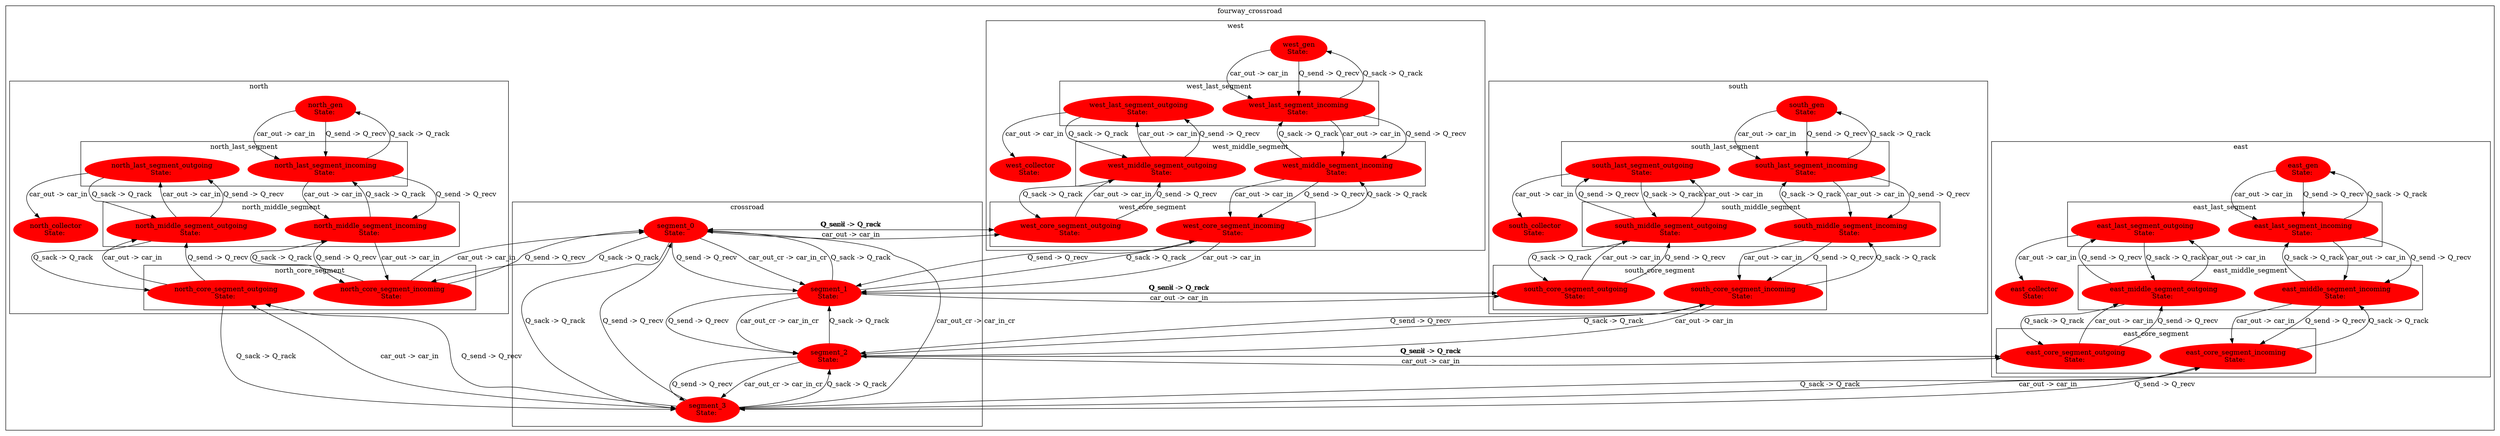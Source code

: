 digraph G {
  subgraph "clusterfourway_crossroad" {
  label = "fourway_crossroad"
  color=black
  subgraph "clusterfourway_crossroad.north" {
  label = "north"
  color=black
  "fourway_crossroad.north.north_gen" [
    label = "north_gen\nState: "
    color="red"
    style=filled
]
  "fourway_crossroad.north.north_collector" [
    label = "north_collector\nState: "
    color="red"
    style=filled
]
  subgraph "clusterfourway_crossroad.north.north_last_segment" {
  label = "north_last_segment"
  color=black
  "fourway_crossroad.north.north_last_segment.north_last_segment_incoming" [
    label = "north_last_segment_incoming\nState: "
    color="red"
    style=filled
]
  "fourway_crossroad.north.north_last_segment.north_last_segment_outgoing" [
    label = "north_last_segment_outgoing\nState: "
    color="red"
    style=filled
]
  }
  subgraph "clusterfourway_crossroad.north.north_middle_segment" {
  label = "north_middle_segment"
  color=black
  "fourway_crossroad.north.north_middle_segment.north_middle_segment_incoming" [
    label = "north_middle_segment_incoming\nState: "
    color="red"
    style=filled
]
  "fourway_crossroad.north.north_middle_segment.north_middle_segment_outgoing" [
    label = "north_middle_segment_outgoing\nState: "
    color="red"
    style=filled
]
  }
  subgraph "clusterfourway_crossroad.north.north_core_segment" {
  label = "north_core_segment"
  color=black
  "fourway_crossroad.north.north_core_segment.north_core_segment_incoming" [
    label = "north_core_segment_incoming\nState: "
    color="red"
    style=filled
]
  "fourway_crossroad.north.north_core_segment.north_core_segment_outgoing" [
    label = "north_core_segment_outgoing\nState: "
    color="red"
    style=filled
]
  }
  }
  subgraph "clusterfourway_crossroad.east" {
  label = "east"
  color=black
  "fourway_crossroad.east.east_gen" [
    label = "east_gen\nState: "
    color="red"
    style=filled
]
  "fourway_crossroad.east.east_collector" [
    label = "east_collector\nState: "
    color="red"
    style=filled
]
  subgraph "clusterfourway_crossroad.east.east_last_segment" {
  label = "east_last_segment"
  color=black
  "fourway_crossroad.east.east_last_segment.east_last_segment_incoming" [
    label = "east_last_segment_incoming\nState: "
    color="red"
    style=filled
]
  "fourway_crossroad.east.east_last_segment.east_last_segment_outgoing" [
    label = "east_last_segment_outgoing\nState: "
    color="red"
    style=filled
]
  }
  subgraph "clusterfourway_crossroad.east.east_middle_segment" {
  label = "east_middle_segment"
  color=black
  "fourway_crossroad.east.east_middle_segment.east_middle_segment_incoming" [
    label = "east_middle_segment_incoming\nState: "
    color="red"
    style=filled
]
  "fourway_crossroad.east.east_middle_segment.east_middle_segment_outgoing" [
    label = "east_middle_segment_outgoing\nState: "
    color="red"
    style=filled
]
  }
  subgraph "clusterfourway_crossroad.east.east_core_segment" {
  label = "east_core_segment"
  color=black
  "fourway_crossroad.east.east_core_segment.east_core_segment_incoming" [
    label = "east_core_segment_incoming\nState: "
    color="red"
    style=filled
]
  "fourway_crossroad.east.east_core_segment.east_core_segment_outgoing" [
    label = "east_core_segment_outgoing\nState: "
    color="red"
    style=filled
]
  }
  }
  subgraph "clusterfourway_crossroad.south" {
  label = "south"
  color=black
  "fourway_crossroad.south.south_gen" [
    label = "south_gen\nState: "
    color="red"
    style=filled
]
  "fourway_crossroad.south.south_collector" [
    label = "south_collector\nState: "
    color="red"
    style=filled
]
  subgraph "clusterfourway_crossroad.south.south_last_segment" {
  label = "south_last_segment"
  color=black
  "fourway_crossroad.south.south_last_segment.south_last_segment_incoming" [
    label = "south_last_segment_incoming\nState: "
    color="red"
    style=filled
]
  "fourway_crossroad.south.south_last_segment.south_last_segment_outgoing" [
    label = "south_last_segment_outgoing\nState: "
    color="red"
    style=filled
]
  }
  subgraph "clusterfourway_crossroad.south.south_middle_segment" {
  label = "south_middle_segment"
  color=black
  "fourway_crossroad.south.south_middle_segment.south_middle_segment_incoming" [
    label = "south_middle_segment_incoming\nState: "
    color="red"
    style=filled
]
  "fourway_crossroad.south.south_middle_segment.south_middle_segment_outgoing" [
    label = "south_middle_segment_outgoing\nState: "
    color="red"
    style=filled
]
  }
  subgraph "clusterfourway_crossroad.south.south_core_segment" {
  label = "south_core_segment"
  color=black
  "fourway_crossroad.south.south_core_segment.south_core_segment_incoming" [
    label = "south_core_segment_incoming\nState: "
    color="red"
    style=filled
]
  "fourway_crossroad.south.south_core_segment.south_core_segment_outgoing" [
    label = "south_core_segment_outgoing\nState: "
    color="red"
    style=filled
]
  }
  }
  subgraph "clusterfourway_crossroad.west" {
  label = "west"
  color=black
  "fourway_crossroad.west.west_gen" [
    label = "west_gen\nState: "
    color="red"
    style=filled
]
  "fourway_crossroad.west.west_collector" [
    label = "west_collector\nState: "
    color="red"
    style=filled
]
  subgraph "clusterfourway_crossroad.west.west_last_segment" {
  label = "west_last_segment"
  color=black
  "fourway_crossroad.west.west_last_segment.west_last_segment_incoming" [
    label = "west_last_segment_incoming\nState: "
    color="red"
    style=filled
]
  "fourway_crossroad.west.west_last_segment.west_last_segment_outgoing" [
    label = "west_last_segment_outgoing\nState: "
    color="red"
    style=filled
]
  }
  subgraph "clusterfourway_crossroad.west.west_middle_segment" {
  label = "west_middle_segment"
  color=black
  "fourway_crossroad.west.west_middle_segment.west_middle_segment_incoming" [
    label = "west_middle_segment_incoming\nState: "
    color="red"
    style=filled
]
  "fourway_crossroad.west.west_middle_segment.west_middle_segment_outgoing" [
    label = "west_middle_segment_outgoing\nState: "
    color="red"
    style=filled
]
  }
  subgraph "clusterfourway_crossroad.west.west_core_segment" {
  label = "west_core_segment"
  color=black
  "fourway_crossroad.west.west_core_segment.west_core_segment_incoming" [
    label = "west_core_segment_incoming\nState: "
    color="red"
    style=filled
]
  "fourway_crossroad.west.west_core_segment.west_core_segment_outgoing" [
    label = "west_core_segment_outgoing\nState: "
    color="red"
    style=filled
]
  }
  }
  subgraph "clusterfourway_crossroad.crossroad" {
  label = "crossroad"
  color=black
  "fourway_crossroad.crossroad.segment_0" [
    label = "segment_0\nState: "
    color="red"
    style=filled
]
  "fourway_crossroad.crossroad.segment_1" [
    label = "segment_1\nState: "
    color="red"
    style=filled
]
  "fourway_crossroad.crossroad.segment_2" [
    label = "segment_2\nState: "
    color="red"
    style=filled
]
  "fourway_crossroad.crossroad.segment_3" [
    label = "segment_3\nState: "
    color="red"
    style=filled
]
  }
  }
  "fourway_crossroad.north.north_gen" -> "fourway_crossroad.north.north_last_segment.north_last_segment_incoming" [label="car_out -> car_in"];
  "fourway_crossroad.north.north_gen" -> "fourway_crossroad.north.north_last_segment.north_last_segment_incoming" [label="Q_send -> Q_recv"];
  "fourway_crossroad.east.east_gen" -> "fourway_crossroad.east.east_last_segment.east_last_segment_incoming" [label="car_out -> car_in"];
  "fourway_crossroad.east.east_gen" -> "fourway_crossroad.east.east_last_segment.east_last_segment_incoming" [label="Q_send -> Q_recv"];
  "fourway_crossroad.south.south_gen" -> "fourway_crossroad.south.south_last_segment.south_last_segment_incoming" [label="car_out -> car_in"];
  "fourway_crossroad.south.south_gen" -> "fourway_crossroad.south.south_last_segment.south_last_segment_incoming" [label="Q_send -> Q_recv"];
  "fourway_crossroad.west.west_gen" -> "fourway_crossroad.west.west_last_segment.west_last_segment_incoming" [label="car_out -> car_in"];
  "fourway_crossroad.west.west_gen" -> "fourway_crossroad.west.west_last_segment.west_last_segment_incoming" [label="Q_send -> Q_recv"];
  "fourway_crossroad.crossroad.segment_0" -> "fourway_crossroad.west.west_core_segment.west_core_segment_outgoing" [label="car_out -> car_in"];
  "fourway_crossroad.crossroad.segment_0" -> "fourway_crossroad.crossroad.segment_1" [label="Q_send -> Q_recv"];
  "fourway_crossroad.crossroad.segment_0" -> "fourway_crossroad.west.west_core_segment.west_core_segment_outgoing" [label="Q_send -> Q_recv"];
  "fourway_crossroad.crossroad.segment_0" -> "fourway_crossroad.crossroad.segment_3" [label="Q_sack -> Q_rack"];
  "fourway_crossroad.crossroad.segment_0" -> "fourway_crossroad.north.north_core_segment.north_core_segment_incoming" [label="Q_sack -> Q_rack"];
  "fourway_crossroad.crossroad.segment_0" -> "fourway_crossroad.crossroad.segment_1" [label="car_out_cr -> car_in_cr"];
  "fourway_crossroad.crossroad.segment_1" -> "fourway_crossroad.south.south_core_segment.south_core_segment_outgoing" [label="car_out -> car_in"];
  "fourway_crossroad.crossroad.segment_1" -> "fourway_crossroad.crossroad.segment_2" [label="Q_send -> Q_recv"];
  "fourway_crossroad.crossroad.segment_1" -> "fourway_crossroad.south.south_core_segment.south_core_segment_outgoing" [label="Q_send -> Q_recv"];
  "fourway_crossroad.crossroad.segment_1" -> "fourway_crossroad.crossroad.segment_0" [label="Q_sack -> Q_rack"];
  "fourway_crossroad.crossroad.segment_1" -> "fourway_crossroad.west.west_core_segment.west_core_segment_incoming" [label="Q_sack -> Q_rack"];
  "fourway_crossroad.crossroad.segment_1" -> "fourway_crossroad.crossroad.segment_2" [label="car_out_cr -> car_in_cr"];
  "fourway_crossroad.crossroad.segment_2" -> "fourway_crossroad.east.east_core_segment.east_core_segment_outgoing" [label="car_out -> car_in"];
  "fourway_crossroad.crossroad.segment_2" -> "fourway_crossroad.crossroad.segment_3" [label="Q_send -> Q_recv"];
  "fourway_crossroad.crossroad.segment_2" -> "fourway_crossroad.east.east_core_segment.east_core_segment_outgoing" [label="Q_send -> Q_recv"];
  "fourway_crossroad.crossroad.segment_2" -> "fourway_crossroad.crossroad.segment_1" [label="Q_sack -> Q_rack"];
  "fourway_crossroad.crossroad.segment_2" -> "fourway_crossroad.south.south_core_segment.south_core_segment_incoming" [label="Q_sack -> Q_rack"];
  "fourway_crossroad.crossroad.segment_2" -> "fourway_crossroad.crossroad.segment_3" [label="car_out_cr -> car_in_cr"];
  "fourway_crossroad.crossroad.segment_3" -> "fourway_crossroad.north.north_core_segment.north_core_segment_outgoing" [label="car_out -> car_in"];
  "fourway_crossroad.crossroad.segment_3" -> "fourway_crossroad.crossroad.segment_0" [label="Q_send -> Q_recv"];
  "fourway_crossroad.crossroad.segment_3" -> "fourway_crossroad.north.north_core_segment.north_core_segment_outgoing" [label="Q_send -> Q_recv"];
  "fourway_crossroad.crossroad.segment_3" -> "fourway_crossroad.crossroad.segment_2" [label="Q_sack -> Q_rack"];
  "fourway_crossroad.crossroad.segment_3" -> "fourway_crossroad.east.east_core_segment.east_core_segment_incoming" [label="Q_sack -> Q_rack"];
  "fourway_crossroad.crossroad.segment_3" -> "fourway_crossroad.crossroad.segment_0" [label="car_out_cr -> car_in_cr"];
  "fourway_crossroad.north.north_last_segment.north_last_segment_incoming" -> "fourway_crossroad.north.north_middle_segment.north_middle_segment_incoming" [label="car_out -> car_in"];
  "fourway_crossroad.north.north_last_segment.north_last_segment_incoming" -> "fourway_crossroad.north.north_middle_segment.north_middle_segment_incoming" [label="Q_send -> Q_recv"];
  "fourway_crossroad.north.north_last_segment.north_last_segment_incoming" -> "fourway_crossroad.north.north_gen" [label="Q_sack -> Q_rack"];
  "fourway_crossroad.north.north_last_segment.north_last_segment_outgoing" -> "fourway_crossroad.north.north_collector" [label="car_out -> car_in"];
  "fourway_crossroad.north.north_last_segment.north_last_segment_outgoing" -> "fourway_crossroad.north.north_middle_segment.north_middle_segment_outgoing" [label="Q_sack -> Q_rack"];
  "fourway_crossroad.north.north_middle_segment.north_middle_segment_incoming" -> "fourway_crossroad.north.north_core_segment.north_core_segment_incoming" [label="car_out -> car_in"];
  "fourway_crossroad.north.north_middle_segment.north_middle_segment_incoming" -> "fourway_crossroad.north.north_core_segment.north_core_segment_incoming" [label="Q_send -> Q_recv"];
  "fourway_crossroad.north.north_middle_segment.north_middle_segment_incoming" -> "fourway_crossroad.north.north_last_segment.north_last_segment_incoming" [label="Q_sack -> Q_rack"];
  "fourway_crossroad.north.north_middle_segment.north_middle_segment_outgoing" -> "fourway_crossroad.north.north_last_segment.north_last_segment_outgoing" [label="car_out -> car_in"];
  "fourway_crossroad.north.north_middle_segment.north_middle_segment_outgoing" -> "fourway_crossroad.north.north_last_segment.north_last_segment_outgoing" [label="Q_send -> Q_recv"];
  "fourway_crossroad.north.north_middle_segment.north_middle_segment_outgoing" -> "fourway_crossroad.north.north_core_segment.north_core_segment_outgoing" [label="Q_sack -> Q_rack"];
  "fourway_crossroad.north.north_core_segment.north_core_segment_incoming" -> "fourway_crossroad.crossroad.segment_0" [label="car_out -> car_in"];
  "fourway_crossroad.north.north_core_segment.north_core_segment_incoming" -> "fourway_crossroad.crossroad.segment_0" [label="Q_send -> Q_recv"];
  "fourway_crossroad.north.north_core_segment.north_core_segment_incoming" -> "fourway_crossroad.north.north_middle_segment.north_middle_segment_incoming" [label="Q_sack -> Q_rack"];
  "fourway_crossroad.north.north_core_segment.north_core_segment_outgoing" -> "fourway_crossroad.north.north_middle_segment.north_middle_segment_outgoing" [label="car_out -> car_in"];
  "fourway_crossroad.north.north_core_segment.north_core_segment_outgoing" -> "fourway_crossroad.north.north_middle_segment.north_middle_segment_outgoing" [label="Q_send -> Q_recv"];
  "fourway_crossroad.north.north_core_segment.north_core_segment_outgoing" -> "fourway_crossroad.crossroad.segment_3" [label="Q_sack -> Q_rack"];
  "fourway_crossroad.east.east_last_segment.east_last_segment_incoming" -> "fourway_crossroad.east.east_middle_segment.east_middle_segment_incoming" [label="car_out -> car_in"];
  "fourway_crossroad.east.east_last_segment.east_last_segment_incoming" -> "fourway_crossroad.east.east_middle_segment.east_middle_segment_incoming" [label="Q_send -> Q_recv"];
  "fourway_crossroad.east.east_last_segment.east_last_segment_incoming" -> "fourway_crossroad.east.east_gen" [label="Q_sack -> Q_rack"];
  "fourway_crossroad.east.east_last_segment.east_last_segment_outgoing" -> "fourway_crossroad.east.east_collector" [label="car_out -> car_in"];
  "fourway_crossroad.east.east_last_segment.east_last_segment_outgoing" -> "fourway_crossroad.east.east_middle_segment.east_middle_segment_outgoing" [label="Q_sack -> Q_rack"];
  "fourway_crossroad.east.east_middle_segment.east_middle_segment_incoming" -> "fourway_crossroad.east.east_core_segment.east_core_segment_incoming" [label="car_out -> car_in"];
  "fourway_crossroad.east.east_middle_segment.east_middle_segment_incoming" -> "fourway_crossroad.east.east_core_segment.east_core_segment_incoming" [label="Q_send -> Q_recv"];
  "fourway_crossroad.east.east_middle_segment.east_middle_segment_incoming" -> "fourway_crossroad.east.east_last_segment.east_last_segment_incoming" [label="Q_sack -> Q_rack"];
  "fourway_crossroad.east.east_middle_segment.east_middle_segment_outgoing" -> "fourway_crossroad.east.east_last_segment.east_last_segment_outgoing" [label="car_out -> car_in"];
  "fourway_crossroad.east.east_middle_segment.east_middle_segment_outgoing" -> "fourway_crossroad.east.east_last_segment.east_last_segment_outgoing" [label="Q_send -> Q_recv"];
  "fourway_crossroad.east.east_middle_segment.east_middle_segment_outgoing" -> "fourway_crossroad.east.east_core_segment.east_core_segment_outgoing" [label="Q_sack -> Q_rack"];
  "fourway_crossroad.east.east_core_segment.east_core_segment_incoming" -> "fourway_crossroad.crossroad.segment_3" [label="car_out -> car_in"];
  "fourway_crossroad.east.east_core_segment.east_core_segment_incoming" -> "fourway_crossroad.crossroad.segment_3" [label="Q_send -> Q_recv"];
  "fourway_crossroad.east.east_core_segment.east_core_segment_incoming" -> "fourway_crossroad.east.east_middle_segment.east_middle_segment_incoming" [label="Q_sack -> Q_rack"];
  "fourway_crossroad.east.east_core_segment.east_core_segment_outgoing" -> "fourway_crossroad.east.east_middle_segment.east_middle_segment_outgoing" [label="car_out -> car_in"];
  "fourway_crossroad.east.east_core_segment.east_core_segment_outgoing" -> "fourway_crossroad.east.east_middle_segment.east_middle_segment_outgoing" [label="Q_send -> Q_recv"];
  "fourway_crossroad.east.east_core_segment.east_core_segment_outgoing" -> "fourway_crossroad.crossroad.segment_2" [label="Q_sack -> Q_rack"];
  "fourway_crossroad.south.south_last_segment.south_last_segment_incoming" -> "fourway_crossroad.south.south_middle_segment.south_middle_segment_incoming" [label="car_out -> car_in"];
  "fourway_crossroad.south.south_last_segment.south_last_segment_incoming" -> "fourway_crossroad.south.south_middle_segment.south_middle_segment_incoming" [label="Q_send -> Q_recv"];
  "fourway_crossroad.south.south_last_segment.south_last_segment_incoming" -> "fourway_crossroad.south.south_gen" [label="Q_sack -> Q_rack"];
  "fourway_crossroad.south.south_last_segment.south_last_segment_outgoing" -> "fourway_crossroad.south.south_collector" [label="car_out -> car_in"];
  "fourway_crossroad.south.south_last_segment.south_last_segment_outgoing" -> "fourway_crossroad.south.south_middle_segment.south_middle_segment_outgoing" [label="Q_sack -> Q_rack"];
  "fourway_crossroad.south.south_middle_segment.south_middle_segment_incoming" -> "fourway_crossroad.south.south_core_segment.south_core_segment_incoming" [label="car_out -> car_in"];
  "fourway_crossroad.south.south_middle_segment.south_middle_segment_incoming" -> "fourway_crossroad.south.south_core_segment.south_core_segment_incoming" [label="Q_send -> Q_recv"];
  "fourway_crossroad.south.south_middle_segment.south_middle_segment_incoming" -> "fourway_crossroad.south.south_last_segment.south_last_segment_incoming" [label="Q_sack -> Q_rack"];
  "fourway_crossroad.south.south_middle_segment.south_middle_segment_outgoing" -> "fourway_crossroad.south.south_last_segment.south_last_segment_outgoing" [label="car_out -> car_in"];
  "fourway_crossroad.south.south_middle_segment.south_middle_segment_outgoing" -> "fourway_crossroad.south.south_last_segment.south_last_segment_outgoing" [label="Q_send -> Q_recv"];
  "fourway_crossroad.south.south_middle_segment.south_middle_segment_outgoing" -> "fourway_crossroad.south.south_core_segment.south_core_segment_outgoing" [label="Q_sack -> Q_rack"];
  "fourway_crossroad.south.south_core_segment.south_core_segment_incoming" -> "fourway_crossroad.crossroad.segment_2" [label="car_out -> car_in"];
  "fourway_crossroad.south.south_core_segment.south_core_segment_incoming" -> "fourway_crossroad.crossroad.segment_2" [label="Q_send -> Q_recv"];
  "fourway_crossroad.south.south_core_segment.south_core_segment_incoming" -> "fourway_crossroad.south.south_middle_segment.south_middle_segment_incoming" [label="Q_sack -> Q_rack"];
  "fourway_crossroad.south.south_core_segment.south_core_segment_outgoing" -> "fourway_crossroad.south.south_middle_segment.south_middle_segment_outgoing" [label="car_out -> car_in"];
  "fourway_crossroad.south.south_core_segment.south_core_segment_outgoing" -> "fourway_crossroad.south.south_middle_segment.south_middle_segment_outgoing" [label="Q_send -> Q_recv"];
  "fourway_crossroad.south.south_core_segment.south_core_segment_outgoing" -> "fourway_crossroad.crossroad.segment_1" [label="Q_sack -> Q_rack"];
  "fourway_crossroad.west.west_last_segment.west_last_segment_incoming" -> "fourway_crossroad.west.west_middle_segment.west_middle_segment_incoming" [label="car_out -> car_in"];
  "fourway_crossroad.west.west_last_segment.west_last_segment_incoming" -> "fourway_crossroad.west.west_middle_segment.west_middle_segment_incoming" [label="Q_send -> Q_recv"];
  "fourway_crossroad.west.west_last_segment.west_last_segment_incoming" -> "fourway_crossroad.west.west_gen" [label="Q_sack -> Q_rack"];
  "fourway_crossroad.west.west_last_segment.west_last_segment_outgoing" -> "fourway_crossroad.west.west_collector" [label="car_out -> car_in"];
  "fourway_crossroad.west.west_last_segment.west_last_segment_outgoing" -> "fourway_crossroad.west.west_middle_segment.west_middle_segment_outgoing" [label="Q_sack -> Q_rack"];
  "fourway_crossroad.west.west_middle_segment.west_middle_segment_incoming" -> "fourway_crossroad.west.west_core_segment.west_core_segment_incoming" [label="car_out -> car_in"];
  "fourway_crossroad.west.west_middle_segment.west_middle_segment_incoming" -> "fourway_crossroad.west.west_core_segment.west_core_segment_incoming" [label="Q_send -> Q_recv"];
  "fourway_crossroad.west.west_middle_segment.west_middle_segment_incoming" -> "fourway_crossroad.west.west_last_segment.west_last_segment_incoming" [label="Q_sack -> Q_rack"];
  "fourway_crossroad.west.west_middle_segment.west_middle_segment_outgoing" -> "fourway_crossroad.west.west_last_segment.west_last_segment_outgoing" [label="car_out -> car_in"];
  "fourway_crossroad.west.west_middle_segment.west_middle_segment_outgoing" -> "fourway_crossroad.west.west_last_segment.west_last_segment_outgoing" [label="Q_send -> Q_recv"];
  "fourway_crossroad.west.west_middle_segment.west_middle_segment_outgoing" -> "fourway_crossroad.west.west_core_segment.west_core_segment_outgoing" [label="Q_sack -> Q_rack"];
  "fourway_crossroad.west.west_core_segment.west_core_segment_incoming" -> "fourway_crossroad.crossroad.segment_1" [label="car_out -> car_in"];
  "fourway_crossroad.west.west_core_segment.west_core_segment_incoming" -> "fourway_crossroad.crossroad.segment_1" [label="Q_send -> Q_recv"];
  "fourway_crossroad.west.west_core_segment.west_core_segment_incoming" -> "fourway_crossroad.west.west_middle_segment.west_middle_segment_incoming" [label="Q_sack -> Q_rack"];
  "fourway_crossroad.west.west_core_segment.west_core_segment_outgoing" -> "fourway_crossroad.west.west_middle_segment.west_middle_segment_outgoing" [label="car_out -> car_in"];
  "fourway_crossroad.west.west_core_segment.west_core_segment_outgoing" -> "fourway_crossroad.west.west_middle_segment.west_middle_segment_outgoing" [label="Q_send -> Q_recv"];
  "fourway_crossroad.west.west_core_segment.west_core_segment_outgoing" -> "fourway_crossroad.crossroad.segment_0" [label="Q_sack -> Q_rack"];
}